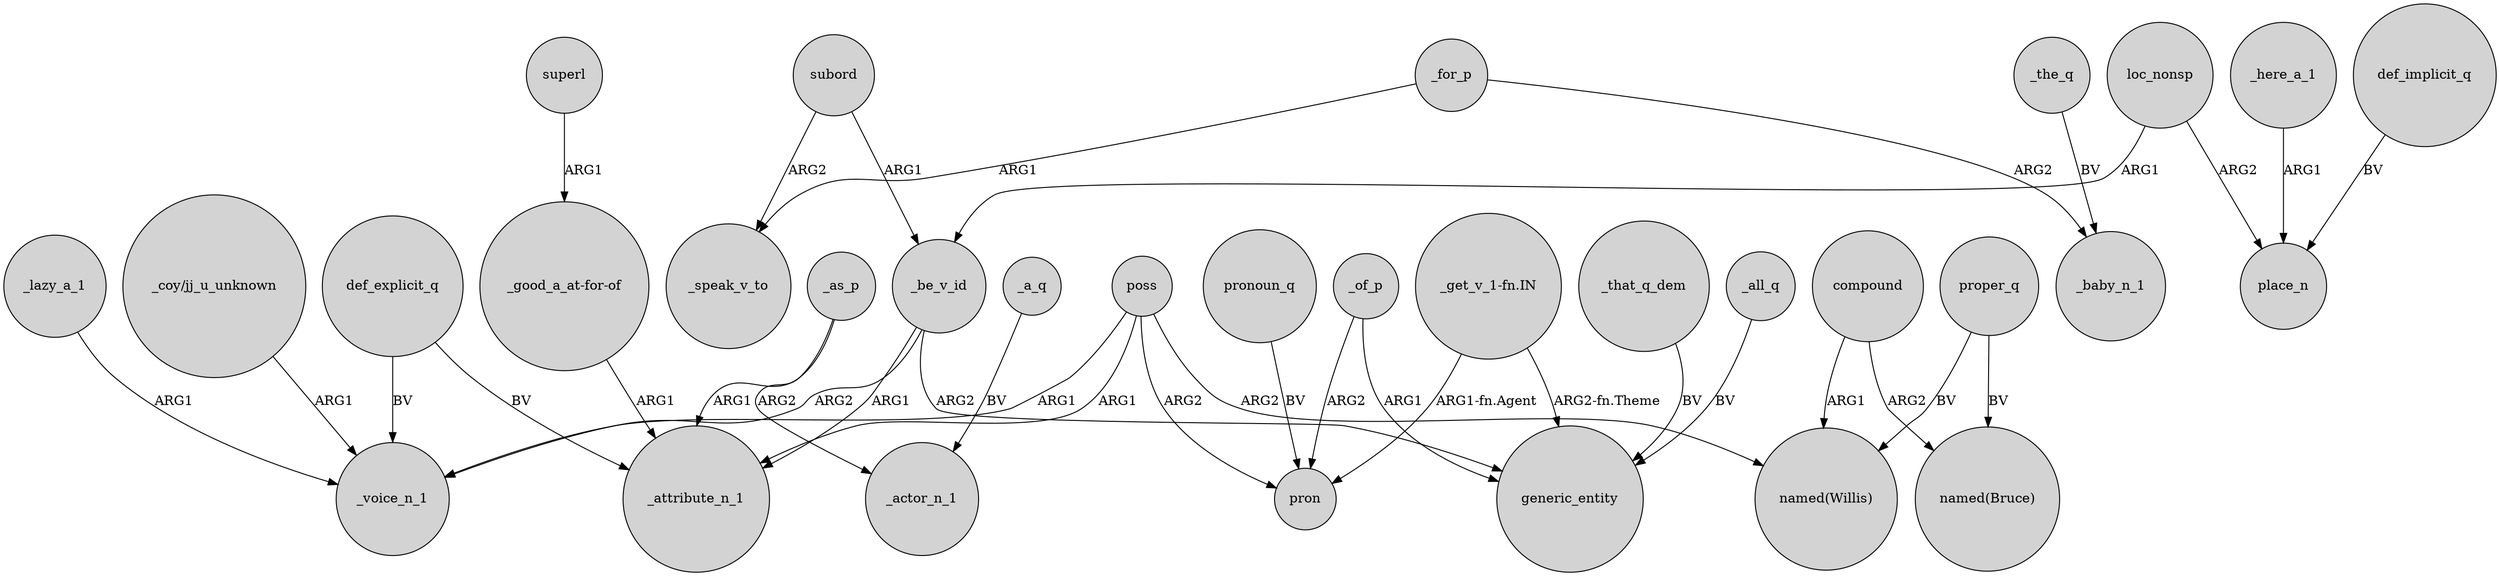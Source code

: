 digraph {
	node [shape=circle style=filled]
	_be_v_id -> _voice_n_1 [label=ARG2]
	subord -> _be_v_id [label=ARG1]
	compound -> "named(Bruce)" [label=ARG2]
	_here_a_1 -> place_n [label=ARG1]
	_be_v_id -> _attribute_n_1 [label=ARG1]
	poss -> pron [label=ARG2]
	_that_q_dem -> generic_entity [label=BV]
	_as_p -> _actor_n_1 [label=ARG2]
	_as_p -> _attribute_n_1 [label=ARG1]
	poss -> "named(Willis)" [label=ARG2]
	proper_q -> "named(Bruce)" [label=BV]
	def_implicit_q -> place_n [label=BV]
	"_coy/jj_u_unknown" -> _voice_n_1 [label=ARG1]
	subord -> _speak_v_to [label=ARG2]
	def_explicit_q -> _voice_n_1 [label=BV]
	_be_v_id -> generic_entity [label=ARG2]
	_all_q -> generic_entity [label=BV]
	_for_p -> _speak_v_to [label=ARG1]
	pronoun_q -> pron [label=BV]
	"_good_a_at-for-of" -> _attribute_n_1 [label=ARG1]
	_the_q -> _baby_n_1 [label=BV]
	def_explicit_q -> _attribute_n_1 [label=BV]
	"_get_v_1-fn.IN" -> pron [label="ARG1-fn.Agent"]
	_lazy_a_1 -> _voice_n_1 [label=ARG1]
	superl -> "_good_a_at-for-of" [label=ARG1]
	"_get_v_1-fn.IN" -> generic_entity [label="ARG2-fn.Theme"]
	_for_p -> _baby_n_1 [label=ARG2]
	_of_p -> pron [label=ARG2]
	poss -> _attribute_n_1 [label=ARG1]
	compound -> "named(Willis)" [label=ARG1]
	loc_nonsp -> place_n [label=ARG2]
	loc_nonsp -> _be_v_id [label=ARG1]
	poss -> _voice_n_1 [label=ARG1]
	_a_q -> _actor_n_1 [label=BV]
	proper_q -> "named(Willis)" [label=BV]
	_of_p -> generic_entity [label=ARG1]
}
